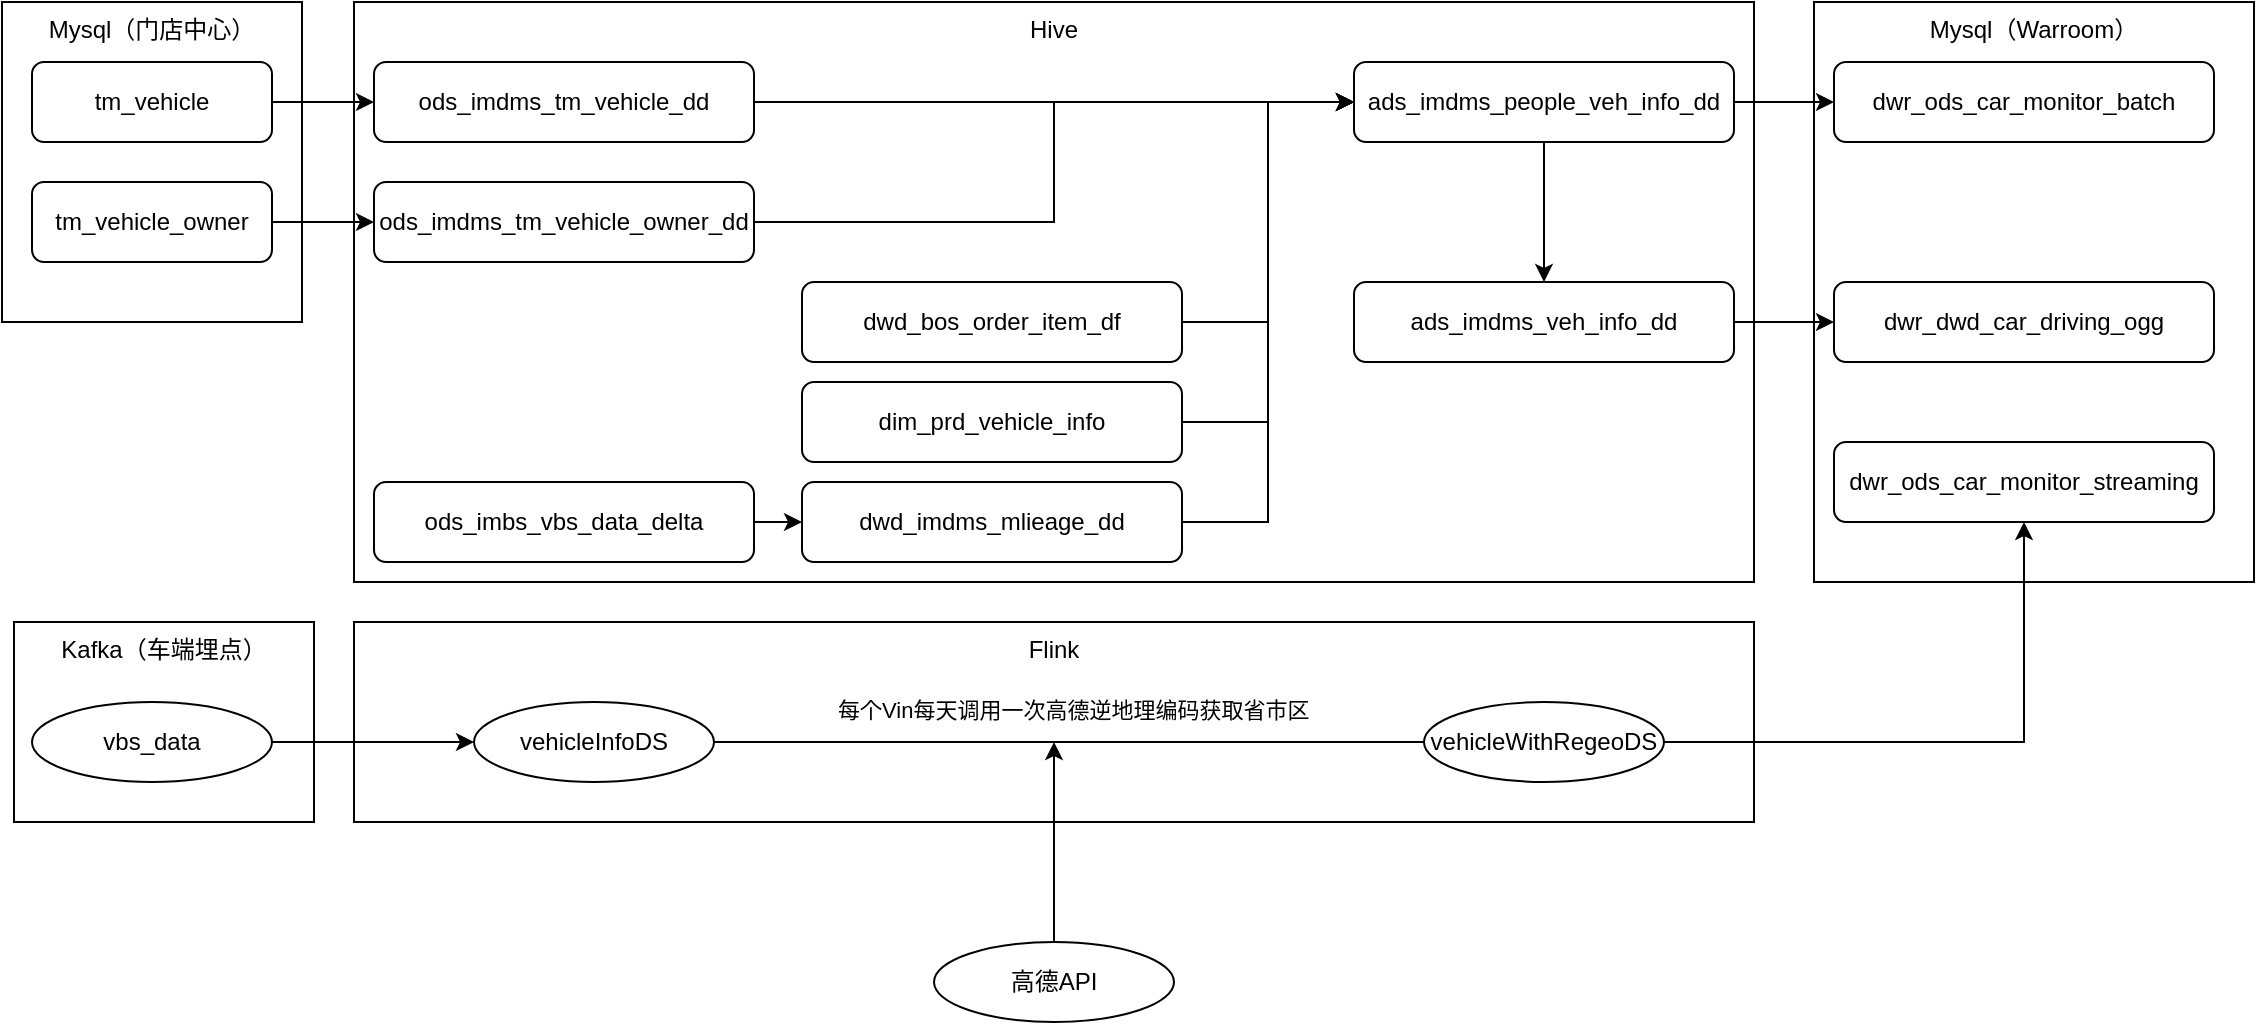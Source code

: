 <mxfile version="16.1.4" type="github">
  <diagram id="C5RBs43oDa-KdzZeNtuy" name="Page-1">
    <mxGraphModel dx="1221" dy="578" grid="1" gridSize="10" guides="1" tooltips="1" connect="1" arrows="1" fold="1" page="1" pageScale="1" pageWidth="827" pageHeight="1169" math="0" shadow="0">
      <root>
        <mxCell id="WIyWlLk6GJQsqaUBKTNV-0" />
        <mxCell id="WIyWlLk6GJQsqaUBKTNV-1" parent="WIyWlLk6GJQsqaUBKTNV-0" />
        <mxCell id="o3l5HjaSurI7txFQJKRH-33" value="Flink" style="rounded=0;whiteSpace=wrap;html=1;verticalAlign=top;" vertex="1" parent="WIyWlLk6GJQsqaUBKTNV-1">
          <mxGeometry x="190" y="500" width="700" height="100" as="geometry" />
        </mxCell>
        <mxCell id="o3l5HjaSurI7txFQJKRH-1" value="Hive" style="rounded=0;whiteSpace=wrap;html=1;verticalAlign=top;" vertex="1" parent="WIyWlLk6GJQsqaUBKTNV-1">
          <mxGeometry x="190" y="190" width="700" height="290" as="geometry" />
        </mxCell>
        <mxCell id="o3l5HjaSurI7txFQJKRH-2" value="Mysql（门店中心）" style="rounded=0;whiteSpace=wrap;html=1;verticalAlign=top;" vertex="1" parent="WIyWlLk6GJQsqaUBKTNV-1">
          <mxGeometry x="14" y="190" width="150" height="160" as="geometry" />
        </mxCell>
        <mxCell id="o3l5HjaSurI7txFQJKRH-4" value="Mysql（Warroom）" style="rounded=0;whiteSpace=wrap;html=1;verticalAlign=top;" vertex="1" parent="WIyWlLk6GJQsqaUBKTNV-1">
          <mxGeometry x="920" y="190" width="220" height="290" as="geometry" />
        </mxCell>
        <mxCell id="o3l5HjaSurI7txFQJKRH-10" style="edgeStyle=orthogonalEdgeStyle;rounded=0;orthogonalLoop=1;jettySize=auto;html=1;entryX=0;entryY=0.5;entryDx=0;entryDy=0;" edge="1" parent="WIyWlLk6GJQsqaUBKTNV-1" source="o3l5HjaSurI7txFQJKRH-5" target="o3l5HjaSurI7txFQJKRH-7">
          <mxGeometry relative="1" as="geometry" />
        </mxCell>
        <mxCell id="o3l5HjaSurI7txFQJKRH-5" value="tm_vehicle" style="rounded=1;whiteSpace=wrap;html=1;" vertex="1" parent="WIyWlLk6GJQsqaUBKTNV-1">
          <mxGeometry x="29" y="220" width="120" height="40" as="geometry" />
        </mxCell>
        <mxCell id="o3l5HjaSurI7txFQJKRH-11" style="edgeStyle=orthogonalEdgeStyle;rounded=0;orthogonalLoop=1;jettySize=auto;html=1;" edge="1" parent="WIyWlLk6GJQsqaUBKTNV-1" source="o3l5HjaSurI7txFQJKRH-6" target="o3l5HjaSurI7txFQJKRH-8">
          <mxGeometry relative="1" as="geometry" />
        </mxCell>
        <mxCell id="o3l5HjaSurI7txFQJKRH-6" value="tm_vehicle_owner" style="rounded=1;whiteSpace=wrap;html=1;" vertex="1" parent="WIyWlLk6GJQsqaUBKTNV-1">
          <mxGeometry x="29" y="280" width="120" height="40" as="geometry" />
        </mxCell>
        <mxCell id="o3l5HjaSurI7txFQJKRH-20" style="edgeStyle=orthogonalEdgeStyle;rounded=0;orthogonalLoop=1;jettySize=auto;html=1;entryX=0;entryY=0.5;entryDx=0;entryDy=0;" edge="1" parent="WIyWlLk6GJQsqaUBKTNV-1" source="o3l5HjaSurI7txFQJKRH-7" target="o3l5HjaSurI7txFQJKRH-17">
          <mxGeometry relative="1" as="geometry" />
        </mxCell>
        <mxCell id="o3l5HjaSurI7txFQJKRH-7" value="ods_imdms_tm_vehicle_dd" style="rounded=1;whiteSpace=wrap;html=1;" vertex="1" parent="WIyWlLk6GJQsqaUBKTNV-1">
          <mxGeometry x="200" y="220" width="190" height="40" as="geometry" />
        </mxCell>
        <mxCell id="o3l5HjaSurI7txFQJKRH-21" style="edgeStyle=orthogonalEdgeStyle;rounded=0;orthogonalLoop=1;jettySize=auto;html=1;entryX=0;entryY=0.5;entryDx=0;entryDy=0;" edge="1" parent="WIyWlLk6GJQsqaUBKTNV-1" source="o3l5HjaSurI7txFQJKRH-8" target="o3l5HjaSurI7txFQJKRH-17">
          <mxGeometry relative="1" as="geometry" />
        </mxCell>
        <mxCell id="o3l5HjaSurI7txFQJKRH-8" value="ods_imdms_tm_vehicle_owner_dd" style="rounded=1;whiteSpace=wrap;html=1;" vertex="1" parent="WIyWlLk6GJQsqaUBKTNV-1">
          <mxGeometry x="200" y="280" width="190" height="40" as="geometry" />
        </mxCell>
        <mxCell id="o3l5HjaSurI7txFQJKRH-25" style="edgeStyle=orthogonalEdgeStyle;rounded=0;orthogonalLoop=1;jettySize=auto;html=1;entryX=0;entryY=0.5;entryDx=0;entryDy=0;" edge="1" parent="WIyWlLk6GJQsqaUBKTNV-1" source="o3l5HjaSurI7txFQJKRH-9" target="o3l5HjaSurI7txFQJKRH-17">
          <mxGeometry relative="1" as="geometry" />
        </mxCell>
        <mxCell id="o3l5HjaSurI7txFQJKRH-9" value="dwd_imdms_mlieage_dd" style="rounded=1;whiteSpace=wrap;html=1;" vertex="1" parent="WIyWlLk6GJQsqaUBKTNV-1">
          <mxGeometry x="414" y="430" width="190" height="40" as="geometry" />
        </mxCell>
        <mxCell id="o3l5HjaSurI7txFQJKRH-26" style="edgeStyle=orthogonalEdgeStyle;rounded=0;orthogonalLoop=1;jettySize=auto;html=1;entryX=0;entryY=0.5;entryDx=0;entryDy=0;" edge="1" parent="WIyWlLk6GJQsqaUBKTNV-1" source="o3l5HjaSurI7txFQJKRH-12" target="o3l5HjaSurI7txFQJKRH-9">
          <mxGeometry relative="1" as="geometry" />
        </mxCell>
        <mxCell id="o3l5HjaSurI7txFQJKRH-12" value="ods_imbs_vbs_data_delta" style="rounded=1;whiteSpace=wrap;html=1;" vertex="1" parent="WIyWlLk6GJQsqaUBKTNV-1">
          <mxGeometry x="200" y="430" width="190" height="40" as="geometry" />
        </mxCell>
        <mxCell id="o3l5HjaSurI7txFQJKRH-24" style="edgeStyle=orthogonalEdgeStyle;rounded=0;orthogonalLoop=1;jettySize=auto;html=1;entryX=0;entryY=0.5;entryDx=0;entryDy=0;" edge="1" parent="WIyWlLk6GJQsqaUBKTNV-1" source="o3l5HjaSurI7txFQJKRH-14" target="o3l5HjaSurI7txFQJKRH-17">
          <mxGeometry relative="1" as="geometry" />
        </mxCell>
        <mxCell id="o3l5HjaSurI7txFQJKRH-14" value="dim_prd_vehicle_info" style="rounded=1;whiteSpace=wrap;html=1;" vertex="1" parent="WIyWlLk6GJQsqaUBKTNV-1">
          <mxGeometry x="414" y="380" width="190" height="40" as="geometry" />
        </mxCell>
        <mxCell id="o3l5HjaSurI7txFQJKRH-22" style="edgeStyle=orthogonalEdgeStyle;rounded=0;orthogonalLoop=1;jettySize=auto;html=1;entryX=0;entryY=0.5;entryDx=0;entryDy=0;" edge="1" parent="WIyWlLk6GJQsqaUBKTNV-1" source="o3l5HjaSurI7txFQJKRH-15" target="o3l5HjaSurI7txFQJKRH-17">
          <mxGeometry relative="1" as="geometry" />
        </mxCell>
        <mxCell id="o3l5HjaSurI7txFQJKRH-15" value="dwd_bos_order_item_df" style="rounded=1;whiteSpace=wrap;html=1;" vertex="1" parent="WIyWlLk6GJQsqaUBKTNV-1">
          <mxGeometry x="414" y="330" width="190" height="40" as="geometry" />
        </mxCell>
        <mxCell id="o3l5HjaSurI7txFQJKRH-23" style="edgeStyle=orthogonalEdgeStyle;rounded=0;orthogonalLoop=1;jettySize=auto;html=1;entryX=0.5;entryY=0;entryDx=0;entryDy=0;" edge="1" parent="WIyWlLk6GJQsqaUBKTNV-1" source="o3l5HjaSurI7txFQJKRH-17" target="o3l5HjaSurI7txFQJKRH-19">
          <mxGeometry relative="1" as="geometry" />
        </mxCell>
        <mxCell id="o3l5HjaSurI7txFQJKRH-50" style="edgeStyle=orthogonalEdgeStyle;rounded=0;orthogonalLoop=1;jettySize=auto;html=1;entryX=0;entryY=0.5;entryDx=0;entryDy=0;" edge="1" parent="WIyWlLk6GJQsqaUBKTNV-1" source="o3l5HjaSurI7txFQJKRH-17" target="o3l5HjaSurI7txFQJKRH-27">
          <mxGeometry relative="1" as="geometry" />
        </mxCell>
        <mxCell id="o3l5HjaSurI7txFQJKRH-17" value="ads_imdms_people_veh_info_dd" style="rounded=1;whiteSpace=wrap;html=1;" vertex="1" parent="WIyWlLk6GJQsqaUBKTNV-1">
          <mxGeometry x="690" y="220" width="190" height="40" as="geometry" />
        </mxCell>
        <mxCell id="o3l5HjaSurI7txFQJKRH-51" style="edgeStyle=orthogonalEdgeStyle;rounded=0;orthogonalLoop=1;jettySize=auto;html=1;entryX=0;entryY=0.5;entryDx=0;entryDy=0;" edge="1" parent="WIyWlLk6GJQsqaUBKTNV-1" source="o3l5HjaSurI7txFQJKRH-19" target="o3l5HjaSurI7txFQJKRH-28">
          <mxGeometry relative="1" as="geometry" />
        </mxCell>
        <mxCell id="o3l5HjaSurI7txFQJKRH-19" value="ads_imdms_veh_info_dd" style="rounded=1;whiteSpace=wrap;html=1;" vertex="1" parent="WIyWlLk6GJQsqaUBKTNV-1">
          <mxGeometry x="690" y="330" width="190" height="40" as="geometry" />
        </mxCell>
        <mxCell id="o3l5HjaSurI7txFQJKRH-27" value="dwr_ods_car_monitor_batch" style="rounded=1;whiteSpace=wrap;html=1;" vertex="1" parent="WIyWlLk6GJQsqaUBKTNV-1">
          <mxGeometry x="930" y="220" width="190" height="40" as="geometry" />
        </mxCell>
        <mxCell id="o3l5HjaSurI7txFQJKRH-28" value="dwr_dwd_car_driving_ogg" style="rounded=1;whiteSpace=wrap;html=1;" vertex="1" parent="WIyWlLk6GJQsqaUBKTNV-1">
          <mxGeometry x="930" y="330" width="190" height="40" as="geometry" />
        </mxCell>
        <mxCell id="o3l5HjaSurI7txFQJKRH-29" value="Kafka（车端埋点）" style="rounded=0;whiteSpace=wrap;html=1;verticalAlign=top;" vertex="1" parent="WIyWlLk6GJQsqaUBKTNV-1">
          <mxGeometry x="20" y="500" width="150" height="100" as="geometry" />
        </mxCell>
        <mxCell id="o3l5HjaSurI7txFQJKRH-37" style="edgeStyle=orthogonalEdgeStyle;rounded=0;orthogonalLoop=1;jettySize=auto;html=1;entryX=0;entryY=0.5;entryDx=0;entryDy=0;" edge="1" parent="WIyWlLk6GJQsqaUBKTNV-1" source="o3l5HjaSurI7txFQJKRH-30" target="o3l5HjaSurI7txFQJKRH-36">
          <mxGeometry relative="1" as="geometry" />
        </mxCell>
        <mxCell id="o3l5HjaSurI7txFQJKRH-30" value="vbs_data" style="ellipse;whiteSpace=wrap;html=1;" vertex="1" parent="WIyWlLk6GJQsqaUBKTNV-1">
          <mxGeometry x="29" y="540" width="120" height="40" as="geometry" />
        </mxCell>
        <mxCell id="o3l5HjaSurI7txFQJKRH-39" style="edgeStyle=orthogonalEdgeStyle;rounded=0;orthogonalLoop=1;jettySize=auto;html=1;entryX=0;entryY=0.5;entryDx=0;entryDy=0;" edge="1" parent="WIyWlLk6GJQsqaUBKTNV-1" source="o3l5HjaSurI7txFQJKRH-36" target="o3l5HjaSurI7txFQJKRH-38">
          <mxGeometry relative="1" as="geometry">
            <Array as="points">
              <mxPoint x="820" y="560" />
              <mxPoint x="820" y="560" />
            </Array>
          </mxGeometry>
        </mxCell>
        <mxCell id="o3l5HjaSurI7txFQJKRH-36" value="vehicleInfoDS" style="ellipse;whiteSpace=wrap;html=1;" vertex="1" parent="WIyWlLk6GJQsqaUBKTNV-1">
          <mxGeometry x="250" y="540" width="120" height="40" as="geometry" />
        </mxCell>
        <mxCell id="o3l5HjaSurI7txFQJKRH-49" style="edgeStyle=orthogonalEdgeStyle;rounded=0;orthogonalLoop=1;jettySize=auto;html=1;entryX=0.5;entryY=1;entryDx=0;entryDy=0;" edge="1" parent="WIyWlLk6GJQsqaUBKTNV-1" source="o3l5HjaSurI7txFQJKRH-38" target="o3l5HjaSurI7txFQJKRH-48">
          <mxGeometry relative="1" as="geometry" />
        </mxCell>
        <mxCell id="o3l5HjaSurI7txFQJKRH-38" value="vehicleWithRegeoDS" style="ellipse;whiteSpace=wrap;html=1;" vertex="1" parent="WIyWlLk6GJQsqaUBKTNV-1">
          <mxGeometry x="725" y="540" width="120" height="40" as="geometry" />
        </mxCell>
        <mxCell id="o3l5HjaSurI7txFQJKRH-43" style="rounded=0;orthogonalLoop=1;jettySize=auto;html=1;" edge="1" parent="WIyWlLk6GJQsqaUBKTNV-1" source="o3l5HjaSurI7txFQJKRH-41">
          <mxGeometry relative="1" as="geometry">
            <mxPoint x="540" y="560" as="targetPoint" />
          </mxGeometry>
        </mxCell>
        <mxCell id="o3l5HjaSurI7txFQJKRH-41" value="高德API" style="ellipse;whiteSpace=wrap;html=1;" vertex="1" parent="WIyWlLk6GJQsqaUBKTNV-1">
          <mxGeometry x="480" y="660" width="120" height="40" as="geometry" />
        </mxCell>
        <mxCell id="o3l5HjaSurI7txFQJKRH-47" value="&lt;span style=&quot;color: rgb(0, 0, 0); font-family: helvetica; font-size: 11px; font-style: normal; font-weight: 400; letter-spacing: normal; text-align: center; text-indent: 0px; text-transform: none; word-spacing: 0px; background-color: rgb(255, 255, 255); display: inline; float: none;&quot;&gt;每个Vin每天调用一次高德逆地理编码获取省市区&lt;/span&gt;" style="text;whiteSpace=wrap;html=1;" vertex="1" parent="WIyWlLk6GJQsqaUBKTNV-1">
          <mxGeometry x="430" y="530" width="280" height="30" as="geometry" />
        </mxCell>
        <mxCell id="o3l5HjaSurI7txFQJKRH-48" value="dwr_ods_car_monitor_streaming" style="rounded=1;whiteSpace=wrap;html=1;" vertex="1" parent="WIyWlLk6GJQsqaUBKTNV-1">
          <mxGeometry x="930" y="410" width="190" height="40" as="geometry" />
        </mxCell>
      </root>
    </mxGraphModel>
  </diagram>
</mxfile>
